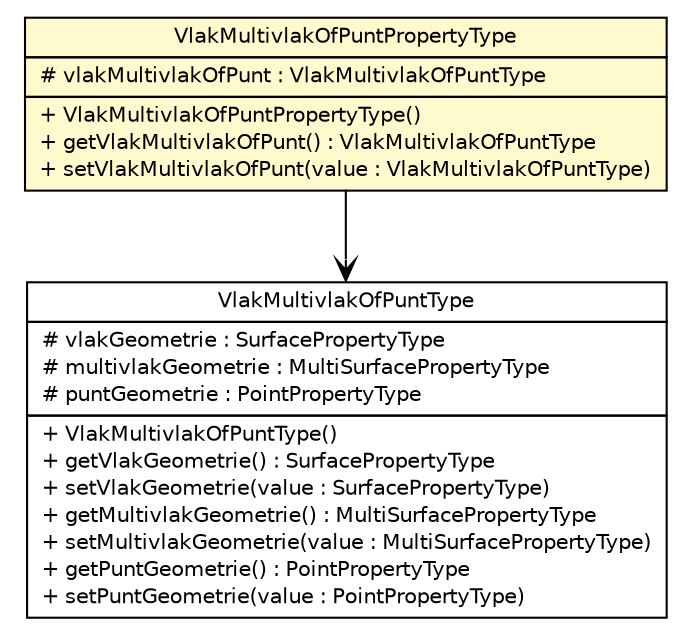 #!/usr/local/bin/dot
#
# Class diagram 
# Generated by UMLGraph version R5_6-24-gf6e263 (http://www.umlgraph.org/)
#

digraph G {
	edge [fontname="Helvetica",fontsize=10,labelfontname="Helvetica",labelfontsize=10];
	node [fontname="Helvetica",fontsize=10,shape=plaintext];
	nodesep=0.25;
	ranksep=0.5;
	// nl.b3p.topnl.top100nl.VlakMultivlakOfPuntType
	c47313 [label=<<table title="nl.b3p.topnl.top100nl.VlakMultivlakOfPuntType" border="0" cellborder="1" cellspacing="0" cellpadding="2" port="p" href="./VlakMultivlakOfPuntType.html">
		<tr><td><table border="0" cellspacing="0" cellpadding="1">
<tr><td align="center" balign="center"> VlakMultivlakOfPuntType </td></tr>
		</table></td></tr>
		<tr><td><table border="0" cellspacing="0" cellpadding="1">
<tr><td align="left" balign="left"> # vlakGeometrie : SurfacePropertyType </td></tr>
<tr><td align="left" balign="left"> # multivlakGeometrie : MultiSurfacePropertyType </td></tr>
<tr><td align="left" balign="left"> # puntGeometrie : PointPropertyType </td></tr>
		</table></td></tr>
		<tr><td><table border="0" cellspacing="0" cellpadding="1">
<tr><td align="left" balign="left"> + VlakMultivlakOfPuntType() </td></tr>
<tr><td align="left" balign="left"> + getVlakGeometrie() : SurfacePropertyType </td></tr>
<tr><td align="left" balign="left"> + setVlakGeometrie(value : SurfacePropertyType) </td></tr>
<tr><td align="left" balign="left"> + getMultivlakGeometrie() : MultiSurfacePropertyType </td></tr>
<tr><td align="left" balign="left"> + setMultivlakGeometrie(value : MultiSurfacePropertyType) </td></tr>
<tr><td align="left" balign="left"> + getPuntGeometrie() : PointPropertyType </td></tr>
<tr><td align="left" balign="left"> + setPuntGeometrie(value : PointPropertyType) </td></tr>
		</table></td></tr>
		</table>>, URL="./VlakMultivlakOfPuntType.html", fontname="Helvetica", fontcolor="black", fontsize=10.0];
	// nl.b3p.topnl.top100nl.VlakMultivlakOfPuntPropertyType
	c47315 [label=<<table title="nl.b3p.topnl.top100nl.VlakMultivlakOfPuntPropertyType" border="0" cellborder="1" cellspacing="0" cellpadding="2" port="p" bgcolor="lemonChiffon" href="./VlakMultivlakOfPuntPropertyType.html">
		<tr><td><table border="0" cellspacing="0" cellpadding="1">
<tr><td align="center" balign="center"> VlakMultivlakOfPuntPropertyType </td></tr>
		</table></td></tr>
		<tr><td><table border="0" cellspacing="0" cellpadding="1">
<tr><td align="left" balign="left"> # vlakMultivlakOfPunt : VlakMultivlakOfPuntType </td></tr>
		</table></td></tr>
		<tr><td><table border="0" cellspacing="0" cellpadding="1">
<tr><td align="left" balign="left"> + VlakMultivlakOfPuntPropertyType() </td></tr>
<tr><td align="left" balign="left"> + getVlakMultivlakOfPunt() : VlakMultivlakOfPuntType </td></tr>
<tr><td align="left" balign="left"> + setVlakMultivlakOfPunt(value : VlakMultivlakOfPuntType) </td></tr>
		</table></td></tr>
		</table>>, URL="./VlakMultivlakOfPuntPropertyType.html", fontname="Helvetica", fontcolor="black", fontsize=10.0];
	// nl.b3p.topnl.top100nl.VlakMultivlakOfPuntPropertyType NAVASSOC nl.b3p.topnl.top100nl.VlakMultivlakOfPuntType
	c47315:p -> c47313:p [taillabel="", label="", headlabel="", fontname="Helvetica", fontcolor="black", fontsize=10.0, color="black", arrowhead=open];
}

